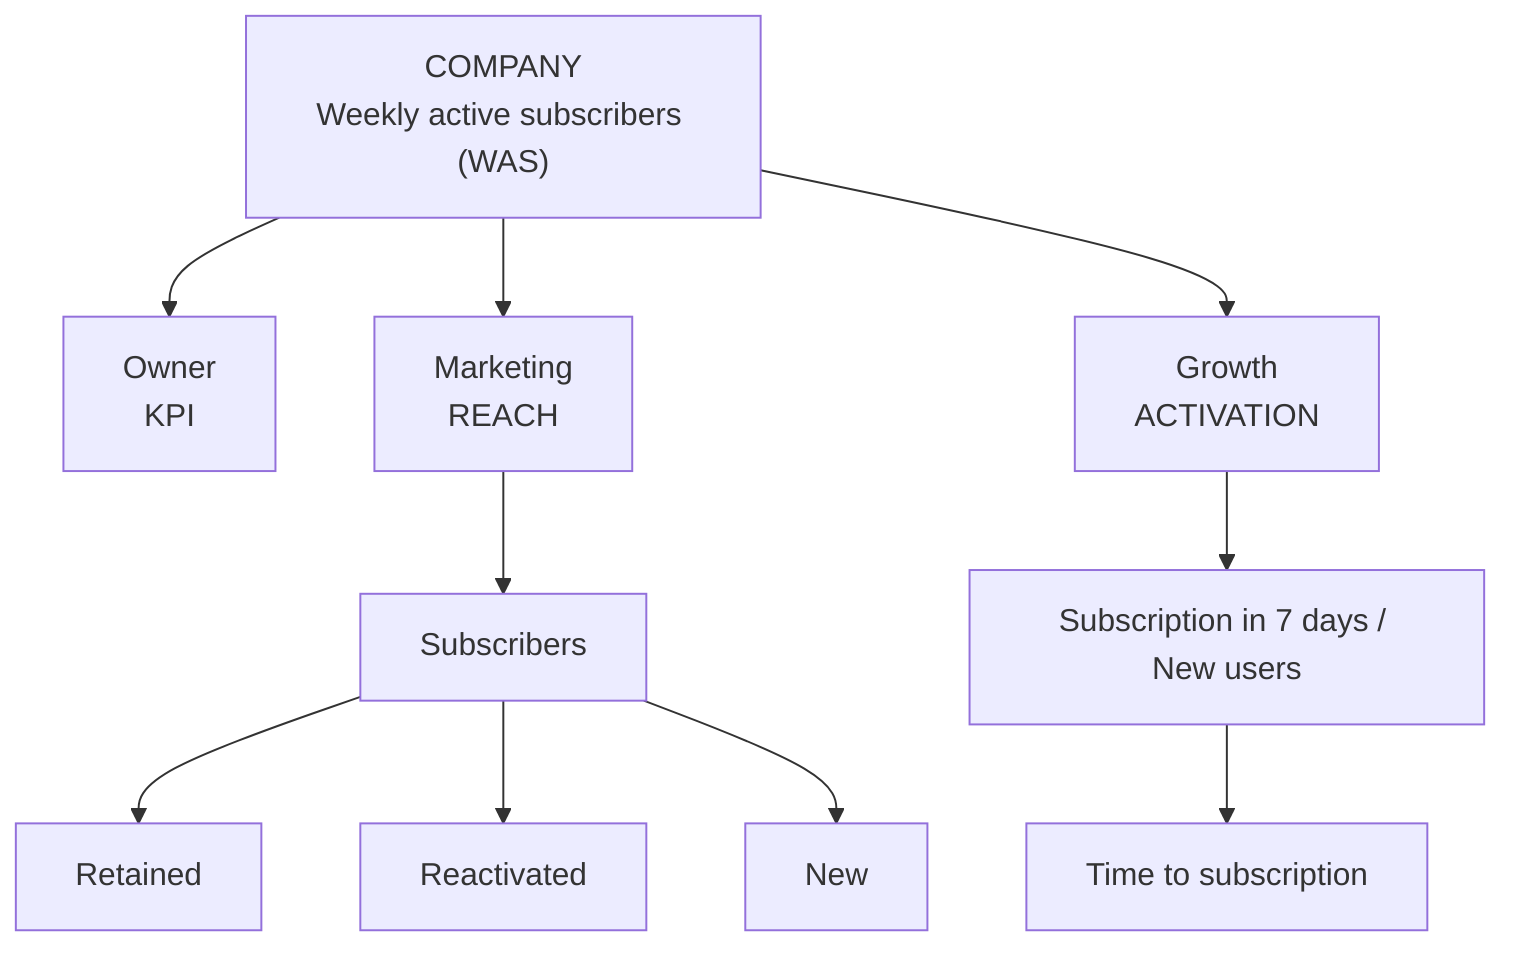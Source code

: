 graph TD
    A["COMPANY<br/>Weekly active subscribers (WAS)"] --> B["Owner<br/>KPI"]
    A --> C["Marketing<br/>REACH"]
    C --> C1["Subscribers"]
    C1 --> C2["Retained"]
    C1 --> C3["Reactivated"]
    C1 --> C4["New"]
    A --> D["Growth<br/>ACTIVATION"]
    D --> D1["Subscription in 7 days / New users"]
    D1 --> D2["Time to subscription"]